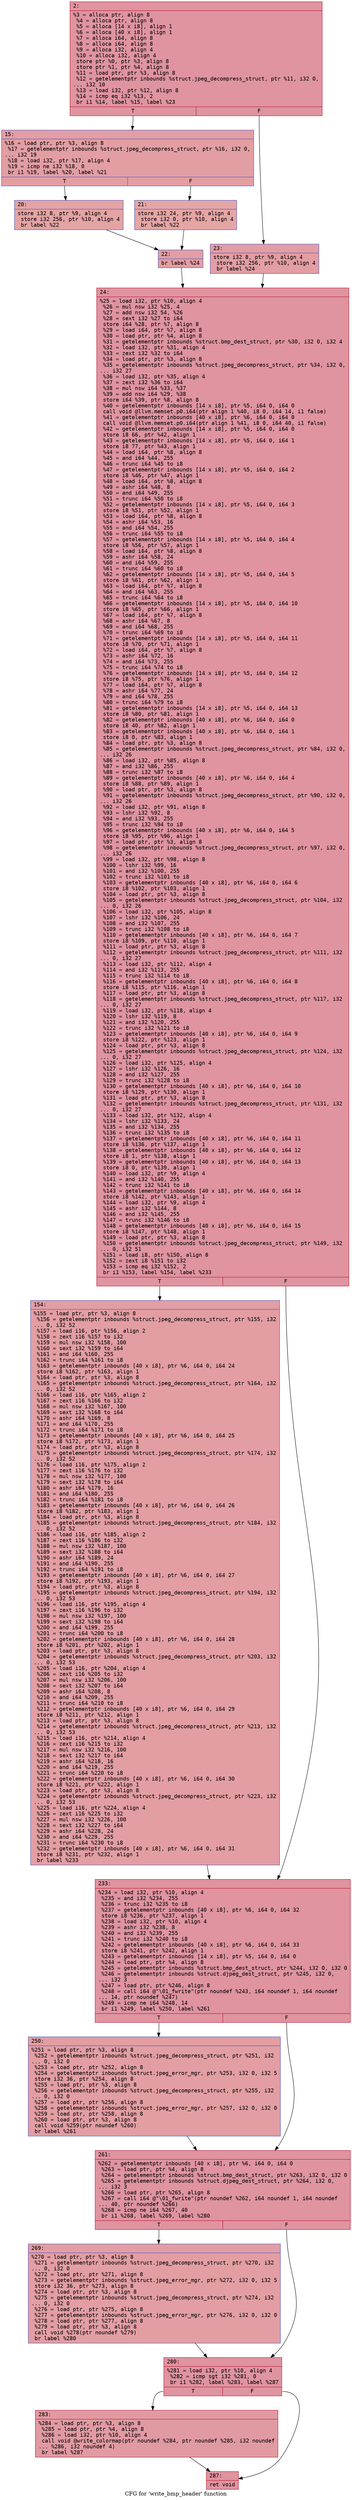 digraph "CFG for 'write_bmp_header' function" {
	label="CFG for 'write_bmp_header' function";

	Node0x60000123f5c0 [shape=record,color="#b70d28ff", style=filled, fillcolor="#b70d2870" fontname="Courier",label="{2:\l|  %3 = alloca ptr, align 8\l  %4 = alloca ptr, align 8\l  %5 = alloca [14 x i8], align 1\l  %6 = alloca [40 x i8], align 1\l  %7 = alloca i64, align 8\l  %8 = alloca i64, align 8\l  %9 = alloca i32, align 4\l  %10 = alloca i32, align 4\l  store ptr %0, ptr %3, align 8\l  store ptr %1, ptr %4, align 8\l  %11 = load ptr, ptr %3, align 8\l  %12 = getelementptr inbounds %struct.jpeg_decompress_struct, ptr %11, i32 0,\l... i32 10\l  %13 = load i32, ptr %12, align 8\l  %14 = icmp eq i32 %13, 2\l  br i1 %14, label %15, label %23\l|{<s0>T|<s1>F}}"];
	Node0x60000123f5c0:s0 -> Node0x60000123f610[tooltip="2 -> 15\nProbability 50.00%" ];
	Node0x60000123f5c0:s1 -> Node0x60000123f750[tooltip="2 -> 23\nProbability 50.00%" ];
	Node0x60000123f610 [shape=record,color="#3d50c3ff", style=filled, fillcolor="#be242e70" fontname="Courier",label="{15:\l|  %16 = load ptr, ptr %3, align 8\l  %17 = getelementptr inbounds %struct.jpeg_decompress_struct, ptr %16, i32 0,\l... i32 19\l  %18 = load i32, ptr %17, align 4\l  %19 = icmp ne i32 %18, 0\l  br i1 %19, label %20, label %21\l|{<s0>T|<s1>F}}"];
	Node0x60000123f610:s0 -> Node0x60000123f660[tooltip="15 -> 20\nProbability 62.50%" ];
	Node0x60000123f610:s1 -> Node0x60000123f6b0[tooltip="15 -> 21\nProbability 37.50%" ];
	Node0x60000123f660 [shape=record,color="#3d50c3ff", style=filled, fillcolor="#c32e3170" fontname="Courier",label="{20:\l|  store i32 8, ptr %9, align 4\l  store i32 256, ptr %10, align 4\l  br label %22\l}"];
	Node0x60000123f660 -> Node0x60000123f700[tooltip="20 -> 22\nProbability 100.00%" ];
	Node0x60000123f6b0 [shape=record,color="#3d50c3ff", style=filled, fillcolor="#c5333470" fontname="Courier",label="{21:\l|  store i32 24, ptr %9, align 4\l  store i32 0, ptr %10, align 4\l  br label %22\l}"];
	Node0x60000123f6b0 -> Node0x60000123f700[tooltip="21 -> 22\nProbability 100.00%" ];
	Node0x60000123f700 [shape=record,color="#3d50c3ff", style=filled, fillcolor="#be242e70" fontname="Courier",label="{22:\l|  br label %24\l}"];
	Node0x60000123f700 -> Node0x60000123f7a0[tooltip="22 -> 24\nProbability 100.00%" ];
	Node0x60000123f750 [shape=record,color="#3d50c3ff", style=filled, fillcolor="#be242e70" fontname="Courier",label="{23:\l|  store i32 8, ptr %9, align 4\l  store i32 256, ptr %10, align 4\l  br label %24\l}"];
	Node0x60000123f750 -> Node0x60000123f7a0[tooltip="23 -> 24\nProbability 100.00%" ];
	Node0x60000123f7a0 [shape=record,color="#b70d28ff", style=filled, fillcolor="#b70d2870" fontname="Courier",label="{24:\l|  %25 = load i32, ptr %10, align 4\l  %26 = mul nsw i32 %25, 4\l  %27 = add nsw i32 54, %26\l  %28 = sext i32 %27 to i64\l  store i64 %28, ptr %7, align 8\l  %29 = load i64, ptr %7, align 8\l  %30 = load ptr, ptr %4, align 8\l  %31 = getelementptr inbounds %struct.bmp_dest_struct, ptr %30, i32 0, i32 4\l  %32 = load i32, ptr %31, align 4\l  %33 = zext i32 %32 to i64\l  %34 = load ptr, ptr %3, align 8\l  %35 = getelementptr inbounds %struct.jpeg_decompress_struct, ptr %34, i32 0,\l... i32 27\l  %36 = load i32, ptr %35, align 4\l  %37 = zext i32 %36 to i64\l  %38 = mul nsw i64 %33, %37\l  %39 = add nsw i64 %29, %38\l  store i64 %39, ptr %8, align 8\l  %40 = getelementptr inbounds [14 x i8], ptr %5, i64 0, i64 0\l  call void @llvm.memset.p0.i64(ptr align 1 %40, i8 0, i64 14, i1 false)\l  %41 = getelementptr inbounds [40 x i8], ptr %6, i64 0, i64 0\l  call void @llvm.memset.p0.i64(ptr align 1 %41, i8 0, i64 40, i1 false)\l  %42 = getelementptr inbounds [14 x i8], ptr %5, i64 0, i64 0\l  store i8 66, ptr %42, align 1\l  %43 = getelementptr inbounds [14 x i8], ptr %5, i64 0, i64 1\l  store i8 77, ptr %43, align 1\l  %44 = load i64, ptr %8, align 8\l  %45 = and i64 %44, 255\l  %46 = trunc i64 %45 to i8\l  %47 = getelementptr inbounds [14 x i8], ptr %5, i64 0, i64 2\l  store i8 %46, ptr %47, align 1\l  %48 = load i64, ptr %8, align 8\l  %49 = ashr i64 %48, 8\l  %50 = and i64 %49, 255\l  %51 = trunc i64 %50 to i8\l  %52 = getelementptr inbounds [14 x i8], ptr %5, i64 0, i64 3\l  store i8 %51, ptr %52, align 1\l  %53 = load i64, ptr %8, align 8\l  %54 = ashr i64 %53, 16\l  %55 = and i64 %54, 255\l  %56 = trunc i64 %55 to i8\l  %57 = getelementptr inbounds [14 x i8], ptr %5, i64 0, i64 4\l  store i8 %56, ptr %57, align 1\l  %58 = load i64, ptr %8, align 8\l  %59 = ashr i64 %58, 24\l  %60 = and i64 %59, 255\l  %61 = trunc i64 %60 to i8\l  %62 = getelementptr inbounds [14 x i8], ptr %5, i64 0, i64 5\l  store i8 %61, ptr %62, align 1\l  %63 = load i64, ptr %7, align 8\l  %64 = and i64 %63, 255\l  %65 = trunc i64 %64 to i8\l  %66 = getelementptr inbounds [14 x i8], ptr %5, i64 0, i64 10\l  store i8 %65, ptr %66, align 1\l  %67 = load i64, ptr %7, align 8\l  %68 = ashr i64 %67, 8\l  %69 = and i64 %68, 255\l  %70 = trunc i64 %69 to i8\l  %71 = getelementptr inbounds [14 x i8], ptr %5, i64 0, i64 11\l  store i8 %70, ptr %71, align 1\l  %72 = load i64, ptr %7, align 8\l  %73 = ashr i64 %72, 16\l  %74 = and i64 %73, 255\l  %75 = trunc i64 %74 to i8\l  %76 = getelementptr inbounds [14 x i8], ptr %5, i64 0, i64 12\l  store i8 %75, ptr %76, align 1\l  %77 = load i64, ptr %7, align 8\l  %78 = ashr i64 %77, 24\l  %79 = and i64 %78, 255\l  %80 = trunc i64 %79 to i8\l  %81 = getelementptr inbounds [14 x i8], ptr %5, i64 0, i64 13\l  store i8 %80, ptr %81, align 1\l  %82 = getelementptr inbounds [40 x i8], ptr %6, i64 0, i64 0\l  store i8 40, ptr %82, align 1\l  %83 = getelementptr inbounds [40 x i8], ptr %6, i64 0, i64 1\l  store i8 0, ptr %83, align 1\l  %84 = load ptr, ptr %3, align 8\l  %85 = getelementptr inbounds %struct.jpeg_decompress_struct, ptr %84, i32 0,\l... i32 26\l  %86 = load i32, ptr %85, align 8\l  %87 = and i32 %86, 255\l  %88 = trunc i32 %87 to i8\l  %89 = getelementptr inbounds [40 x i8], ptr %6, i64 0, i64 4\l  store i8 %88, ptr %89, align 1\l  %90 = load ptr, ptr %3, align 8\l  %91 = getelementptr inbounds %struct.jpeg_decompress_struct, ptr %90, i32 0,\l... i32 26\l  %92 = load i32, ptr %91, align 8\l  %93 = lshr i32 %92, 8\l  %94 = and i32 %93, 255\l  %95 = trunc i32 %94 to i8\l  %96 = getelementptr inbounds [40 x i8], ptr %6, i64 0, i64 5\l  store i8 %95, ptr %96, align 1\l  %97 = load ptr, ptr %3, align 8\l  %98 = getelementptr inbounds %struct.jpeg_decompress_struct, ptr %97, i32 0,\l... i32 26\l  %99 = load i32, ptr %98, align 8\l  %100 = lshr i32 %99, 16\l  %101 = and i32 %100, 255\l  %102 = trunc i32 %101 to i8\l  %103 = getelementptr inbounds [40 x i8], ptr %6, i64 0, i64 6\l  store i8 %102, ptr %103, align 1\l  %104 = load ptr, ptr %3, align 8\l  %105 = getelementptr inbounds %struct.jpeg_decompress_struct, ptr %104, i32\l... 0, i32 26\l  %106 = load i32, ptr %105, align 8\l  %107 = lshr i32 %106, 24\l  %108 = and i32 %107, 255\l  %109 = trunc i32 %108 to i8\l  %110 = getelementptr inbounds [40 x i8], ptr %6, i64 0, i64 7\l  store i8 %109, ptr %110, align 1\l  %111 = load ptr, ptr %3, align 8\l  %112 = getelementptr inbounds %struct.jpeg_decompress_struct, ptr %111, i32\l... 0, i32 27\l  %113 = load i32, ptr %112, align 4\l  %114 = and i32 %113, 255\l  %115 = trunc i32 %114 to i8\l  %116 = getelementptr inbounds [40 x i8], ptr %6, i64 0, i64 8\l  store i8 %115, ptr %116, align 1\l  %117 = load ptr, ptr %3, align 8\l  %118 = getelementptr inbounds %struct.jpeg_decompress_struct, ptr %117, i32\l... 0, i32 27\l  %119 = load i32, ptr %118, align 4\l  %120 = lshr i32 %119, 8\l  %121 = and i32 %120, 255\l  %122 = trunc i32 %121 to i8\l  %123 = getelementptr inbounds [40 x i8], ptr %6, i64 0, i64 9\l  store i8 %122, ptr %123, align 1\l  %124 = load ptr, ptr %3, align 8\l  %125 = getelementptr inbounds %struct.jpeg_decompress_struct, ptr %124, i32\l... 0, i32 27\l  %126 = load i32, ptr %125, align 4\l  %127 = lshr i32 %126, 16\l  %128 = and i32 %127, 255\l  %129 = trunc i32 %128 to i8\l  %130 = getelementptr inbounds [40 x i8], ptr %6, i64 0, i64 10\l  store i8 %129, ptr %130, align 1\l  %131 = load ptr, ptr %3, align 8\l  %132 = getelementptr inbounds %struct.jpeg_decompress_struct, ptr %131, i32\l... 0, i32 27\l  %133 = load i32, ptr %132, align 4\l  %134 = lshr i32 %133, 24\l  %135 = and i32 %134, 255\l  %136 = trunc i32 %135 to i8\l  %137 = getelementptr inbounds [40 x i8], ptr %6, i64 0, i64 11\l  store i8 %136, ptr %137, align 1\l  %138 = getelementptr inbounds [40 x i8], ptr %6, i64 0, i64 12\l  store i8 1, ptr %138, align 1\l  %139 = getelementptr inbounds [40 x i8], ptr %6, i64 0, i64 13\l  store i8 0, ptr %139, align 1\l  %140 = load i32, ptr %9, align 4\l  %141 = and i32 %140, 255\l  %142 = trunc i32 %141 to i8\l  %143 = getelementptr inbounds [40 x i8], ptr %6, i64 0, i64 14\l  store i8 %142, ptr %143, align 1\l  %144 = load i32, ptr %9, align 4\l  %145 = ashr i32 %144, 8\l  %146 = and i32 %145, 255\l  %147 = trunc i32 %146 to i8\l  %148 = getelementptr inbounds [40 x i8], ptr %6, i64 0, i64 15\l  store i8 %147, ptr %148, align 1\l  %149 = load ptr, ptr %3, align 8\l  %150 = getelementptr inbounds %struct.jpeg_decompress_struct, ptr %149, i32\l... 0, i32 51\l  %151 = load i8, ptr %150, align 8\l  %152 = zext i8 %151 to i32\l  %153 = icmp eq i32 %152, 2\l  br i1 %153, label %154, label %233\l|{<s0>T|<s1>F}}"];
	Node0x60000123f7a0:s0 -> Node0x60000123f7f0[tooltip="24 -> 154\nProbability 50.00%" ];
	Node0x60000123f7a0:s1 -> Node0x60000123f840[tooltip="24 -> 233\nProbability 50.00%" ];
	Node0x60000123f7f0 [shape=record,color="#3d50c3ff", style=filled, fillcolor="#be242e70" fontname="Courier",label="{154:\l|  %155 = load ptr, ptr %3, align 8\l  %156 = getelementptr inbounds %struct.jpeg_decompress_struct, ptr %155, i32\l... 0, i32 52\l  %157 = load i16, ptr %156, align 2\l  %158 = zext i16 %157 to i32\l  %159 = mul nsw i32 %158, 100\l  %160 = sext i32 %159 to i64\l  %161 = and i64 %160, 255\l  %162 = trunc i64 %161 to i8\l  %163 = getelementptr inbounds [40 x i8], ptr %6, i64 0, i64 24\l  store i8 %162, ptr %163, align 1\l  %164 = load ptr, ptr %3, align 8\l  %165 = getelementptr inbounds %struct.jpeg_decompress_struct, ptr %164, i32\l... 0, i32 52\l  %166 = load i16, ptr %165, align 2\l  %167 = zext i16 %166 to i32\l  %168 = mul nsw i32 %167, 100\l  %169 = sext i32 %168 to i64\l  %170 = ashr i64 %169, 8\l  %171 = and i64 %170, 255\l  %172 = trunc i64 %171 to i8\l  %173 = getelementptr inbounds [40 x i8], ptr %6, i64 0, i64 25\l  store i8 %172, ptr %173, align 1\l  %174 = load ptr, ptr %3, align 8\l  %175 = getelementptr inbounds %struct.jpeg_decompress_struct, ptr %174, i32\l... 0, i32 52\l  %176 = load i16, ptr %175, align 2\l  %177 = zext i16 %176 to i32\l  %178 = mul nsw i32 %177, 100\l  %179 = sext i32 %178 to i64\l  %180 = ashr i64 %179, 16\l  %181 = and i64 %180, 255\l  %182 = trunc i64 %181 to i8\l  %183 = getelementptr inbounds [40 x i8], ptr %6, i64 0, i64 26\l  store i8 %182, ptr %183, align 1\l  %184 = load ptr, ptr %3, align 8\l  %185 = getelementptr inbounds %struct.jpeg_decompress_struct, ptr %184, i32\l... 0, i32 52\l  %186 = load i16, ptr %185, align 2\l  %187 = zext i16 %186 to i32\l  %188 = mul nsw i32 %187, 100\l  %189 = sext i32 %188 to i64\l  %190 = ashr i64 %189, 24\l  %191 = and i64 %190, 255\l  %192 = trunc i64 %191 to i8\l  %193 = getelementptr inbounds [40 x i8], ptr %6, i64 0, i64 27\l  store i8 %192, ptr %193, align 1\l  %194 = load ptr, ptr %3, align 8\l  %195 = getelementptr inbounds %struct.jpeg_decompress_struct, ptr %194, i32\l... 0, i32 53\l  %196 = load i16, ptr %195, align 4\l  %197 = zext i16 %196 to i32\l  %198 = mul nsw i32 %197, 100\l  %199 = sext i32 %198 to i64\l  %200 = and i64 %199, 255\l  %201 = trunc i64 %200 to i8\l  %202 = getelementptr inbounds [40 x i8], ptr %6, i64 0, i64 28\l  store i8 %201, ptr %202, align 1\l  %203 = load ptr, ptr %3, align 8\l  %204 = getelementptr inbounds %struct.jpeg_decompress_struct, ptr %203, i32\l... 0, i32 53\l  %205 = load i16, ptr %204, align 4\l  %206 = zext i16 %205 to i32\l  %207 = mul nsw i32 %206, 100\l  %208 = sext i32 %207 to i64\l  %209 = ashr i64 %208, 8\l  %210 = and i64 %209, 255\l  %211 = trunc i64 %210 to i8\l  %212 = getelementptr inbounds [40 x i8], ptr %6, i64 0, i64 29\l  store i8 %211, ptr %212, align 1\l  %213 = load ptr, ptr %3, align 8\l  %214 = getelementptr inbounds %struct.jpeg_decompress_struct, ptr %213, i32\l... 0, i32 53\l  %215 = load i16, ptr %214, align 4\l  %216 = zext i16 %215 to i32\l  %217 = mul nsw i32 %216, 100\l  %218 = sext i32 %217 to i64\l  %219 = ashr i64 %218, 16\l  %220 = and i64 %219, 255\l  %221 = trunc i64 %220 to i8\l  %222 = getelementptr inbounds [40 x i8], ptr %6, i64 0, i64 30\l  store i8 %221, ptr %222, align 1\l  %223 = load ptr, ptr %3, align 8\l  %224 = getelementptr inbounds %struct.jpeg_decompress_struct, ptr %223, i32\l... 0, i32 53\l  %225 = load i16, ptr %224, align 4\l  %226 = zext i16 %225 to i32\l  %227 = mul nsw i32 %226, 100\l  %228 = sext i32 %227 to i64\l  %229 = ashr i64 %228, 24\l  %230 = and i64 %229, 255\l  %231 = trunc i64 %230 to i8\l  %232 = getelementptr inbounds [40 x i8], ptr %6, i64 0, i64 31\l  store i8 %231, ptr %232, align 1\l  br label %233\l}"];
	Node0x60000123f7f0 -> Node0x60000123f840[tooltip="154 -> 233\nProbability 100.00%" ];
	Node0x60000123f840 [shape=record,color="#b70d28ff", style=filled, fillcolor="#b70d2870" fontname="Courier",label="{233:\l|  %234 = load i32, ptr %10, align 4\l  %235 = and i32 %234, 255\l  %236 = trunc i32 %235 to i8\l  %237 = getelementptr inbounds [40 x i8], ptr %6, i64 0, i64 32\l  store i8 %236, ptr %237, align 1\l  %238 = load i32, ptr %10, align 4\l  %239 = ashr i32 %238, 8\l  %240 = and i32 %239, 255\l  %241 = trunc i32 %240 to i8\l  %242 = getelementptr inbounds [40 x i8], ptr %6, i64 0, i64 33\l  store i8 %241, ptr %242, align 1\l  %243 = getelementptr inbounds [14 x i8], ptr %5, i64 0, i64 0\l  %244 = load ptr, ptr %4, align 8\l  %245 = getelementptr inbounds %struct.bmp_dest_struct, ptr %244, i32 0, i32 0\l  %246 = getelementptr inbounds %struct.djpeg_dest_struct, ptr %245, i32 0,\l... i32 3\l  %247 = load ptr, ptr %246, align 8\l  %248 = call i64 @\"\\01_fwrite\"(ptr noundef %243, i64 noundef 1, i64 noundef\l... 14, ptr noundef %247)\l  %249 = icmp ne i64 %248, 14\l  br i1 %249, label %250, label %261\l|{<s0>T|<s1>F}}"];
	Node0x60000123f840:s0 -> Node0x60000123f890[tooltip="233 -> 250\nProbability 50.00%" ];
	Node0x60000123f840:s1 -> Node0x60000123f8e0[tooltip="233 -> 261\nProbability 50.00%" ];
	Node0x60000123f890 [shape=record,color="#3d50c3ff", style=filled, fillcolor="#be242e70" fontname="Courier",label="{250:\l|  %251 = load ptr, ptr %3, align 8\l  %252 = getelementptr inbounds %struct.jpeg_decompress_struct, ptr %251, i32\l... 0, i32 0\l  %253 = load ptr, ptr %252, align 8\l  %254 = getelementptr inbounds %struct.jpeg_error_mgr, ptr %253, i32 0, i32 5\l  store i32 36, ptr %254, align 8\l  %255 = load ptr, ptr %3, align 8\l  %256 = getelementptr inbounds %struct.jpeg_decompress_struct, ptr %255, i32\l... 0, i32 0\l  %257 = load ptr, ptr %256, align 8\l  %258 = getelementptr inbounds %struct.jpeg_error_mgr, ptr %257, i32 0, i32 0\l  %259 = load ptr, ptr %258, align 8\l  %260 = load ptr, ptr %3, align 8\l  call void %259(ptr noundef %260)\l  br label %261\l}"];
	Node0x60000123f890 -> Node0x60000123f8e0[tooltip="250 -> 261\nProbability 100.00%" ];
	Node0x60000123f8e0 [shape=record,color="#b70d28ff", style=filled, fillcolor="#b70d2870" fontname="Courier",label="{261:\l|  %262 = getelementptr inbounds [40 x i8], ptr %6, i64 0, i64 0\l  %263 = load ptr, ptr %4, align 8\l  %264 = getelementptr inbounds %struct.bmp_dest_struct, ptr %263, i32 0, i32 0\l  %265 = getelementptr inbounds %struct.djpeg_dest_struct, ptr %264, i32 0,\l... i32 3\l  %266 = load ptr, ptr %265, align 8\l  %267 = call i64 @\"\\01_fwrite\"(ptr noundef %262, i64 noundef 1, i64 noundef\l... 40, ptr noundef %266)\l  %268 = icmp ne i64 %267, 40\l  br i1 %268, label %269, label %280\l|{<s0>T|<s1>F}}"];
	Node0x60000123f8e0:s0 -> Node0x60000123f930[tooltip="261 -> 269\nProbability 50.00%" ];
	Node0x60000123f8e0:s1 -> Node0x60000123f980[tooltip="261 -> 280\nProbability 50.00%" ];
	Node0x60000123f930 [shape=record,color="#3d50c3ff", style=filled, fillcolor="#be242e70" fontname="Courier",label="{269:\l|  %270 = load ptr, ptr %3, align 8\l  %271 = getelementptr inbounds %struct.jpeg_decompress_struct, ptr %270, i32\l... 0, i32 0\l  %272 = load ptr, ptr %271, align 8\l  %273 = getelementptr inbounds %struct.jpeg_error_mgr, ptr %272, i32 0, i32 5\l  store i32 36, ptr %273, align 8\l  %274 = load ptr, ptr %3, align 8\l  %275 = getelementptr inbounds %struct.jpeg_decompress_struct, ptr %274, i32\l... 0, i32 0\l  %276 = load ptr, ptr %275, align 8\l  %277 = getelementptr inbounds %struct.jpeg_error_mgr, ptr %276, i32 0, i32 0\l  %278 = load ptr, ptr %277, align 8\l  %279 = load ptr, ptr %3, align 8\l  call void %278(ptr noundef %279)\l  br label %280\l}"];
	Node0x60000123f930 -> Node0x60000123f980[tooltip="269 -> 280\nProbability 100.00%" ];
	Node0x60000123f980 [shape=record,color="#b70d28ff", style=filled, fillcolor="#b70d2870" fontname="Courier",label="{280:\l|  %281 = load i32, ptr %10, align 4\l  %282 = icmp sgt i32 %281, 0\l  br i1 %282, label %283, label %287\l|{<s0>T|<s1>F}}"];
	Node0x60000123f980:s0 -> Node0x60000123f9d0[tooltip="280 -> 283\nProbability 62.50%" ];
	Node0x60000123f980:s1 -> Node0x60000123fa20[tooltip="280 -> 287\nProbability 37.50%" ];
	Node0x60000123f9d0 [shape=record,color="#b70d28ff", style=filled, fillcolor="#bb1b2c70" fontname="Courier",label="{283:\l|  %284 = load ptr, ptr %3, align 8\l  %285 = load ptr, ptr %4, align 8\l  %286 = load i32, ptr %10, align 4\l  call void @write_colormap(ptr noundef %284, ptr noundef %285, i32 noundef\l... %286, i32 noundef 4)\l  br label %287\l}"];
	Node0x60000123f9d0 -> Node0x60000123fa20[tooltip="283 -> 287\nProbability 100.00%" ];
	Node0x60000123fa20 [shape=record,color="#b70d28ff", style=filled, fillcolor="#b70d2870" fontname="Courier",label="{287:\l|  ret void\l}"];
}
